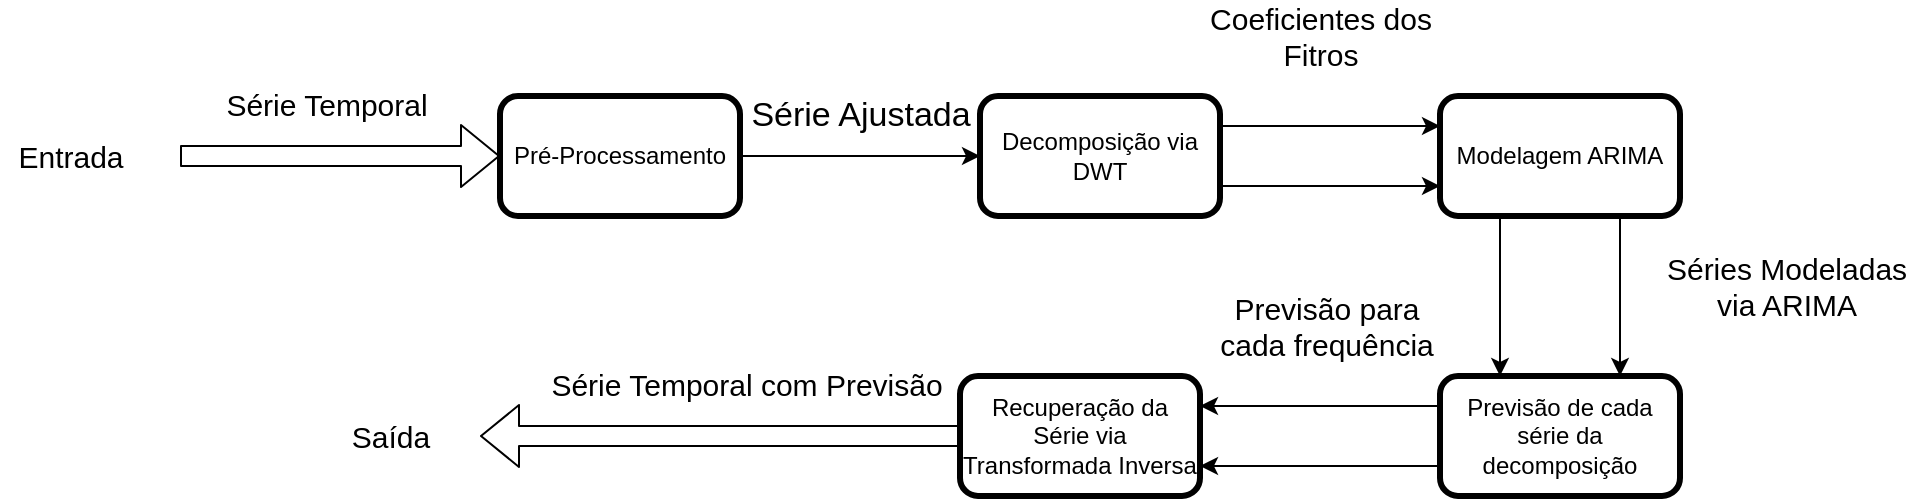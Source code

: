 <mxfile version="14.9.8"><diagram id="e_tH96BzWUEx3W2tpDsk" name="Page-1"><mxGraphModel dx="1422" dy="766" grid="1" gridSize="10" guides="1" tooltips="1" connect="1" arrows="1" fold="1" page="1" pageScale="1" pageWidth="827" pageHeight="1169" math="0" shadow="0"><root><mxCell id="0"/><mxCell id="1" parent="0"/><mxCell id="G6LcRAQvZ9nanxCJbRj6-2" style="edgeStyle=orthogonalEdgeStyle;rounded=0;orthogonalLoop=1;jettySize=auto;html=1;entryX=0;entryY=0.5;entryDx=0;entryDy=0;" edge="1" parent="1" source="G6LcRAQvZ9nanxCJbRj6-1" target="G6LcRAQvZ9nanxCJbRj6-3"><mxGeometry relative="1" as="geometry"><mxPoint x="550" y="250" as="targetPoint"/></mxGeometry></mxCell><mxCell id="G6LcRAQvZ9nanxCJbRj6-4" value="&lt;font style=&quot;font-size: 17px&quot;&gt;Série Ajustada&lt;/font&gt;" style="edgeLabel;html=1;align=center;verticalAlign=middle;resizable=0;points=[];" vertex="1" connectable="0" parent="G6LcRAQvZ9nanxCJbRj6-2"><mxGeometry x="-0.283" relative="1" as="geometry"><mxPoint x="17" y="-20" as="offset"/></mxGeometry></mxCell><mxCell id="G6LcRAQvZ9nanxCJbRj6-1" value="Pré-Processamento" style="rounded=1;whiteSpace=wrap;html=1;strokeWidth=3;" vertex="1" parent="1"><mxGeometry x="330" y="220" width="120" height="60" as="geometry"/></mxCell><mxCell id="G6LcRAQvZ9nanxCJbRj6-6" style="edgeStyle=orthogonalEdgeStyle;rounded=0;orthogonalLoop=1;jettySize=auto;html=1;exitX=1;exitY=0.25;exitDx=0;exitDy=0;entryX=0;entryY=0.25;entryDx=0;entryDy=0;" edge="1" parent="1" source="G6LcRAQvZ9nanxCJbRj6-3" target="G6LcRAQvZ9nanxCJbRj6-5"><mxGeometry relative="1" as="geometry"/></mxCell><mxCell id="G6LcRAQvZ9nanxCJbRj6-7" style="edgeStyle=orthogonalEdgeStyle;rounded=0;orthogonalLoop=1;jettySize=auto;html=1;exitX=1;exitY=0.75;exitDx=0;exitDy=0;entryX=0;entryY=0.75;entryDx=0;entryDy=0;" edge="1" parent="1" source="G6LcRAQvZ9nanxCJbRj6-3" target="G6LcRAQvZ9nanxCJbRj6-5"><mxGeometry relative="1" as="geometry"/></mxCell><mxCell id="G6LcRAQvZ9nanxCJbRj6-3" value="Decomposição via DWT" style="rounded=1;whiteSpace=wrap;html=1;strokeWidth=3;" vertex="1" parent="1"><mxGeometry x="570" y="220" width="120" height="60" as="geometry"/></mxCell><mxCell id="G6LcRAQvZ9nanxCJbRj6-10" style="edgeStyle=orthogonalEdgeStyle;rounded=0;orthogonalLoop=1;jettySize=auto;html=1;exitX=0.25;exitY=1;exitDx=0;exitDy=0;entryX=0.25;entryY=0;entryDx=0;entryDy=0;" edge="1" parent="1" source="G6LcRAQvZ9nanxCJbRj6-5" target="G6LcRAQvZ9nanxCJbRj6-9"><mxGeometry relative="1" as="geometry"/></mxCell><mxCell id="G6LcRAQvZ9nanxCJbRj6-11" style="edgeStyle=orthogonalEdgeStyle;rounded=0;orthogonalLoop=1;jettySize=auto;html=1;exitX=0.75;exitY=1;exitDx=0;exitDy=0;entryX=0.75;entryY=0;entryDx=0;entryDy=0;" edge="1" parent="1" source="G6LcRAQvZ9nanxCJbRj6-5" target="G6LcRAQvZ9nanxCJbRj6-9"><mxGeometry relative="1" as="geometry"/></mxCell><mxCell id="G6LcRAQvZ9nanxCJbRj6-5" value="Modelagem ARIMA" style="rounded=1;whiteSpace=wrap;html=1;strokeWidth=3;" vertex="1" parent="1"><mxGeometry x="800" y="220" width="120" height="60" as="geometry"/></mxCell><mxCell id="G6LcRAQvZ9nanxCJbRj6-8" value="&lt;font style=&quot;font-size: 15px&quot;&gt;Coeficientes dos&lt;br&gt;Fitros&lt;br&gt;&lt;/font&gt;" style="edgeLabel;html=1;align=center;verticalAlign=middle;resizable=0;points=[];" vertex="1" connectable="0" parent="1"><mxGeometry x="740" y="190" as="geometry"/></mxCell><mxCell id="G6LcRAQvZ9nanxCJbRj6-14" style="edgeStyle=orthogonalEdgeStyle;rounded=0;orthogonalLoop=1;jettySize=auto;html=1;exitX=0;exitY=0.25;exitDx=0;exitDy=0;entryX=1;entryY=0.25;entryDx=0;entryDy=0;" edge="1" parent="1" source="G6LcRAQvZ9nanxCJbRj6-9" target="G6LcRAQvZ9nanxCJbRj6-13"><mxGeometry relative="1" as="geometry"/></mxCell><mxCell id="G6LcRAQvZ9nanxCJbRj6-15" style="edgeStyle=orthogonalEdgeStyle;rounded=0;orthogonalLoop=1;jettySize=auto;html=1;exitX=0;exitY=0.75;exitDx=0;exitDy=0;entryX=1;entryY=0.75;entryDx=0;entryDy=0;" edge="1" parent="1" source="G6LcRAQvZ9nanxCJbRj6-9" target="G6LcRAQvZ9nanxCJbRj6-13"><mxGeometry relative="1" as="geometry"/></mxCell><mxCell id="G6LcRAQvZ9nanxCJbRj6-9" value="Previsão de cada série da decomposição" style="rounded=1;whiteSpace=wrap;html=1;strokeWidth=3;" vertex="1" parent="1"><mxGeometry x="800" y="360" width="120" height="60" as="geometry"/></mxCell><mxCell id="G6LcRAQvZ9nanxCJbRj6-12" value="&lt;font style=&quot;font-size: 15px&quot;&gt;Séries Modeladas &lt;br&gt;via ARIMA&lt;br&gt;&lt;/font&gt;" style="edgeLabel;html=1;align=center;verticalAlign=middle;resizable=0;points=[];" vertex="1" connectable="0" parent="1"><mxGeometry x="970" y="330" as="geometry"><mxPoint x="3" y="-15" as="offset"/></mxGeometry></mxCell><mxCell id="G6LcRAQvZ9nanxCJbRj6-13" value="Recuperação da Série via Transformada Inversa" style="rounded=1;whiteSpace=wrap;html=1;strokeWidth=3;" vertex="1" parent="1"><mxGeometry x="560" y="360" width="120" height="60" as="geometry"/></mxCell><mxCell id="G6LcRAQvZ9nanxCJbRj6-16" value="&lt;font style=&quot;font-size: 15px&quot;&gt;Previsão para &lt;br&gt;cada frequência&lt;br&gt;&lt;/font&gt;" style="edgeLabel;html=1;align=center;verticalAlign=middle;resizable=0;points=[];" vertex="1" connectable="0" parent="1"><mxGeometry x="740" y="350" as="geometry"><mxPoint x="3" y="-15" as="offset"/></mxGeometry></mxCell><mxCell id="G6LcRAQvZ9nanxCJbRj6-17" value="" style="shape=flexArrow;endArrow=classic;html=1;exitX=0;exitY=0.5;exitDx=0;exitDy=0;" edge="1" parent="1" source="G6LcRAQvZ9nanxCJbRj6-13"><mxGeometry width="50" height="50" relative="1" as="geometry"><mxPoint x="580" y="380" as="sourcePoint"/><mxPoint x="320" y="390" as="targetPoint"/></mxGeometry></mxCell><mxCell id="G6LcRAQvZ9nanxCJbRj6-19" value="&lt;font style=&quot;font-size: 15px&quot;&gt;&lt;br&gt;Série Temporal com Previsão&lt;br&gt;&lt;/font&gt;" style="edgeLabel;html=1;align=center;verticalAlign=middle;resizable=0;points=[];" vertex="1" connectable="0" parent="1"><mxGeometry x="450" y="370" as="geometry"><mxPoint x="3" y="-15" as="offset"/></mxGeometry></mxCell><mxCell id="G6LcRAQvZ9nanxCJbRj6-20" value="" style="shape=flexArrow;endArrow=classic;html=1;entryX=0;entryY=0.5;entryDx=0;entryDy=0;" edge="1" parent="1" target="G6LcRAQvZ9nanxCJbRj6-1"><mxGeometry width="50" height="50" relative="1" as="geometry"><mxPoint x="170" y="250" as="sourcePoint"/><mxPoint x="80" y="340" as="targetPoint"/></mxGeometry></mxCell><mxCell id="G6LcRAQvZ9nanxCJbRj6-21" value="&lt;font style=&quot;font-size: 15px&quot;&gt;&lt;br&gt;Série Temporal&lt;br&gt;&lt;/font&gt;" style="edgeLabel;html=1;align=center;verticalAlign=middle;resizable=0;points=[];" vertex="1" connectable="0" parent="1"><mxGeometry x="240" y="230" as="geometry"><mxPoint x="3" y="-15" as="offset"/></mxGeometry></mxCell><mxCell id="G6LcRAQvZ9nanxCJbRj6-22" value="&lt;span style=&quot;font-size: 15px&quot;&gt;Entrada&lt;/span&gt;" style="text;html=1;align=center;verticalAlign=middle;resizable=0;points=[];autosize=1;strokeColor=none;" vertex="1" parent="1"><mxGeometry x="80" y="240" width="70" height="20" as="geometry"/></mxCell><mxCell id="G6LcRAQvZ9nanxCJbRj6-23" value="&lt;span style=&quot;font-size: 15px&quot;&gt;Saída&lt;/span&gt;" style="text;html=1;align=center;verticalAlign=middle;resizable=0;points=[];autosize=1;strokeColor=none;" vertex="1" parent="1"><mxGeometry x="250" y="380" width="50" height="20" as="geometry"/></mxCell></root></mxGraphModel></diagram></mxfile>